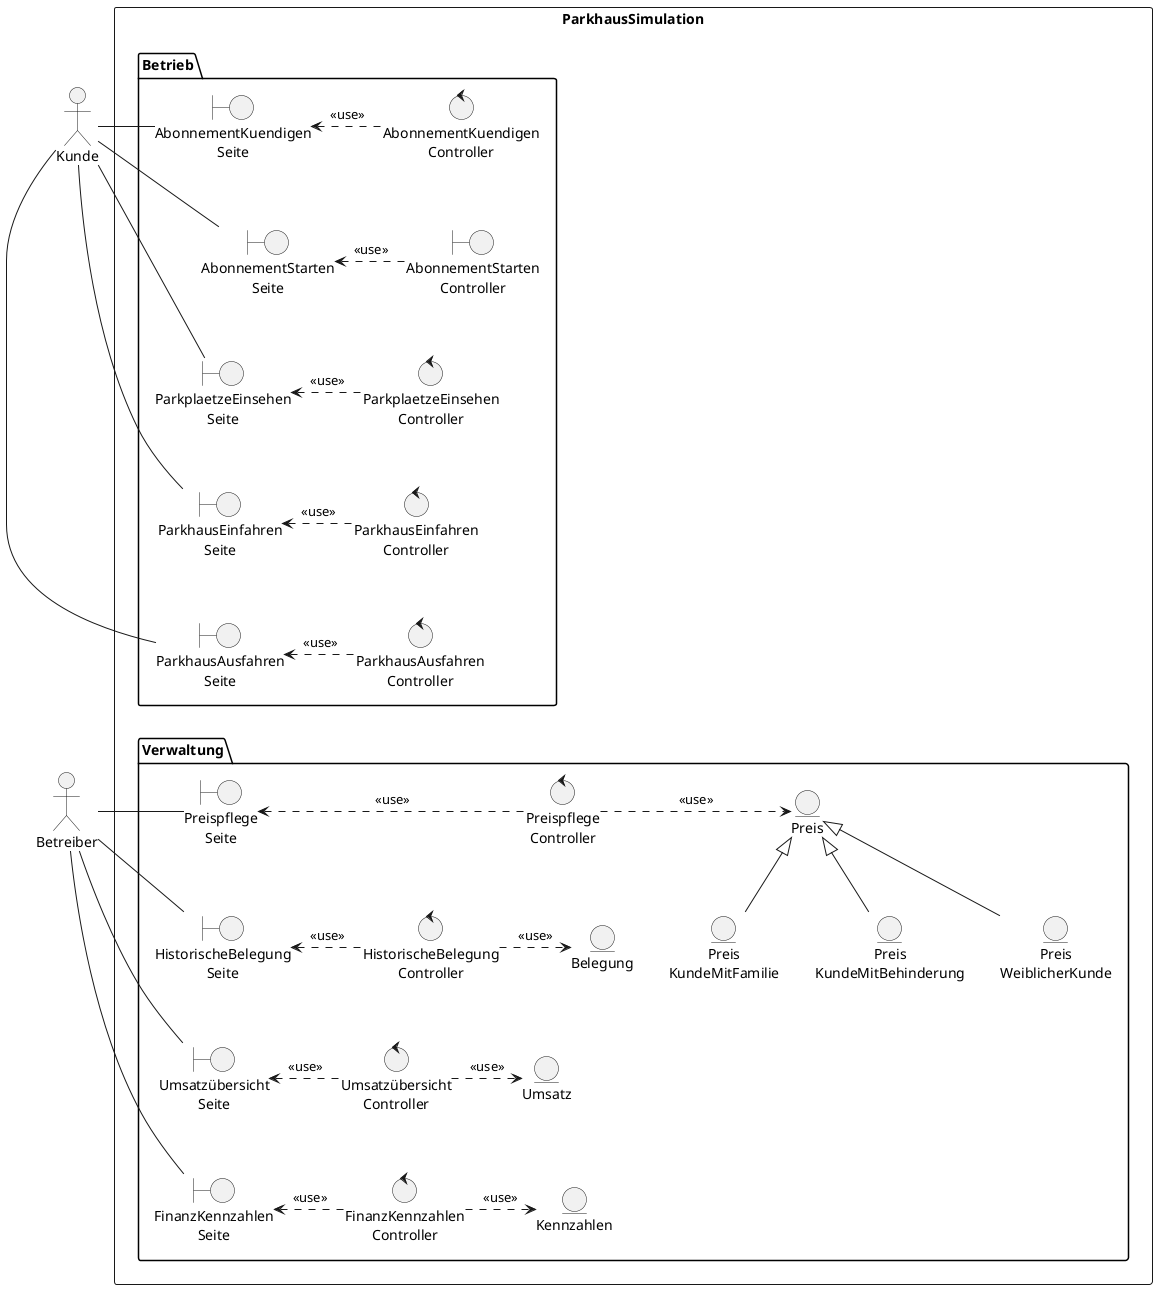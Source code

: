 @startuml

skinparam defaultTextAlignment center

' actors
'=======
:Kunde:
:Betreiber:
':Abonnent:
':Parkhausmitarbeiter:
':WeiblicherKunde:
':KundeMitFamilie:
':KundeMitBehinderung:

'system
'======
rectangle ParkhausSimulation{
    package Betrieb{
        boundary "AbonnementStarten\nSeite" as AbonnementStartenSeite
        boundary "AbonnementStarten\nController" as AbonnementStartenController

        boundary "AbonnementKuendigen\nSeite" as AbonnementKuendigenSeite
        control "AbonnementKuendigen\nController" as AbonnementKuendigenController

        boundary "ParkplaetzeEinsehen\nSeite" as ParkplaetzeEinsehenSeite
        control "ParkplaetzeEinsehen\nController" as ParkplaetzeEinsehenController

        boundary "ParkhausEinfahren\nSeite" as ParkhausEinfahrenSeite
        control "ParkhausEinfahren\nController" as ParkhausEinfahrenController

        boundary "ParkhausAusfahren\nSeite" as ParkhausAusfahrenSeite
        control "ParkhausAusfahren\nController" as ParkhausAusfahrenController

        'boundary "ParkplatzErhalten\nSeite" as ParkplatzErhaltenSeite
        'boundary "TicketBezahlen\nSeite" as TicketBezahlenSeite

    }

    package Verwaltung{
        boundary "Preispflege\nSeite" as PreispflegeSeite
        control "Preispflege\nController" as PreispflegeController
        entity Preis
        entity "Preis\nWeiblicherKunde" as PreisWeiblicherKunde
        entity "Preis\nKundeMitFamilie" as PreisKundeMitFamilie
        entity "Preis\nKundeMitBehinderung" as PreisKundeMitBehinderung

        boundary "FinanzKennzahlen\nSeite" as FinanzKennzahlenSeite
        control "FinanzKennzahlen\nController" as FinanzKennzahlenController
        entity Umsatz

        boundary "HistorischeBelegung\nSeite" as HistorischeBelegungSeite
        control "HistorischeBelegung\nController" as HistorischeBelegungController
        entity Belegung

        boundary "Umsatzübersicht\nSeite" as UmsatzübersichtSeite
        control "Umsatzübersicht\nController" as UmsatzübersichtController
        entity Kennzahlen
    }
}
'relations: actors - actors
'==========================
'WeiblicherKunde --|> Kunde
'KundeMitBehinderung --|> Kunde
'KundeMitFamilie --|> Kunde
'Parkhausmitarbeiter --|> Kunde

'relations: actors - boundaries
'==============================
Kunde -right- AbonnementStartenSeite
Kunde -right- ParkplaetzeEinsehenSeite
Kunde -right- AbonnementKuendigenSeite
Kunde -- ParkhausEinfahrenSeite
Kunde -right-- ParkhausAusfahrenSeite

Betreiber -right- PreispflegeSeite
Betreiber -right- HistorischeBelegungSeite
Betreiber -- UmsatzübersichtSeite
Betreiber -right- FinanzKennzahlenSeite

'relations: boundaries - controllers
'===================================
AbonnementStartenSeite <.right. AbonnementStartenController : <<use>>
AbonnementKuendigenSeite <.right. AbonnementKuendigenController : <<use>>
ParkplaetzeEinsehenSeite <.right. ParkplaetzeEinsehenController : <<use>>
ParkhausEinfahrenSeite <.right. ParkhausEinfahrenController : <<use>>
ParkhausAusfahrenSeite <.right. ParkhausAusfahrenController : <<use>>

PreispflegeSeite <.right. PreispflegeController : <<use>>
HistorischeBelegungSeite <.right. HistorischeBelegungController : <<use>>
UmsatzübersichtSeite <.right. UmsatzübersichtController : <<use>>
FinanzKennzahlenSeite <.right. FinanzKennzahlenController : <<use>>

'relations: controllers - others
'===============================
PreispflegeController .right.> Preis : <<use>>
HistorischeBelegungController .right.> Belegung : <<use>>
UmsatzübersichtController .right.> Umsatz : <<use>>
FinanzKennzahlenController .right.> Kennzahlen : <<use>>

' relations: entities - specializations
'======================================
Preis <|-down- PreisWeiblicherKunde
Preis <|-down- PreisKundeMitBehinderung
Preis <|-down- PreisKundeMitFamilie


' fixing layout
'==============
AbonnementKuendigenSeite -[hidden]down- AbonnementStartenSeite
AbonnementStartenSeite -[hidden]down- ParkplaetzeEinsehenSeite
ParkplaetzeEinsehenSeite -[hidden]down- ParkhausEinfahrenSeite
ParkhausEinfahrenSeite -[hidden]down- ParkhausAusfahrenSeite

ParkhausAusfahrenSeite -[hidden]down- PreispflegeSeite

PreispflegeSeite -[hidden]down- HistorischeBelegungSeite
HistorischeBelegungSeite -[hidden]down- UmsatzübersichtSeite
UmsatzübersichtSeite -[hidden]down- FinanzKennzahlenSeite








@enduml